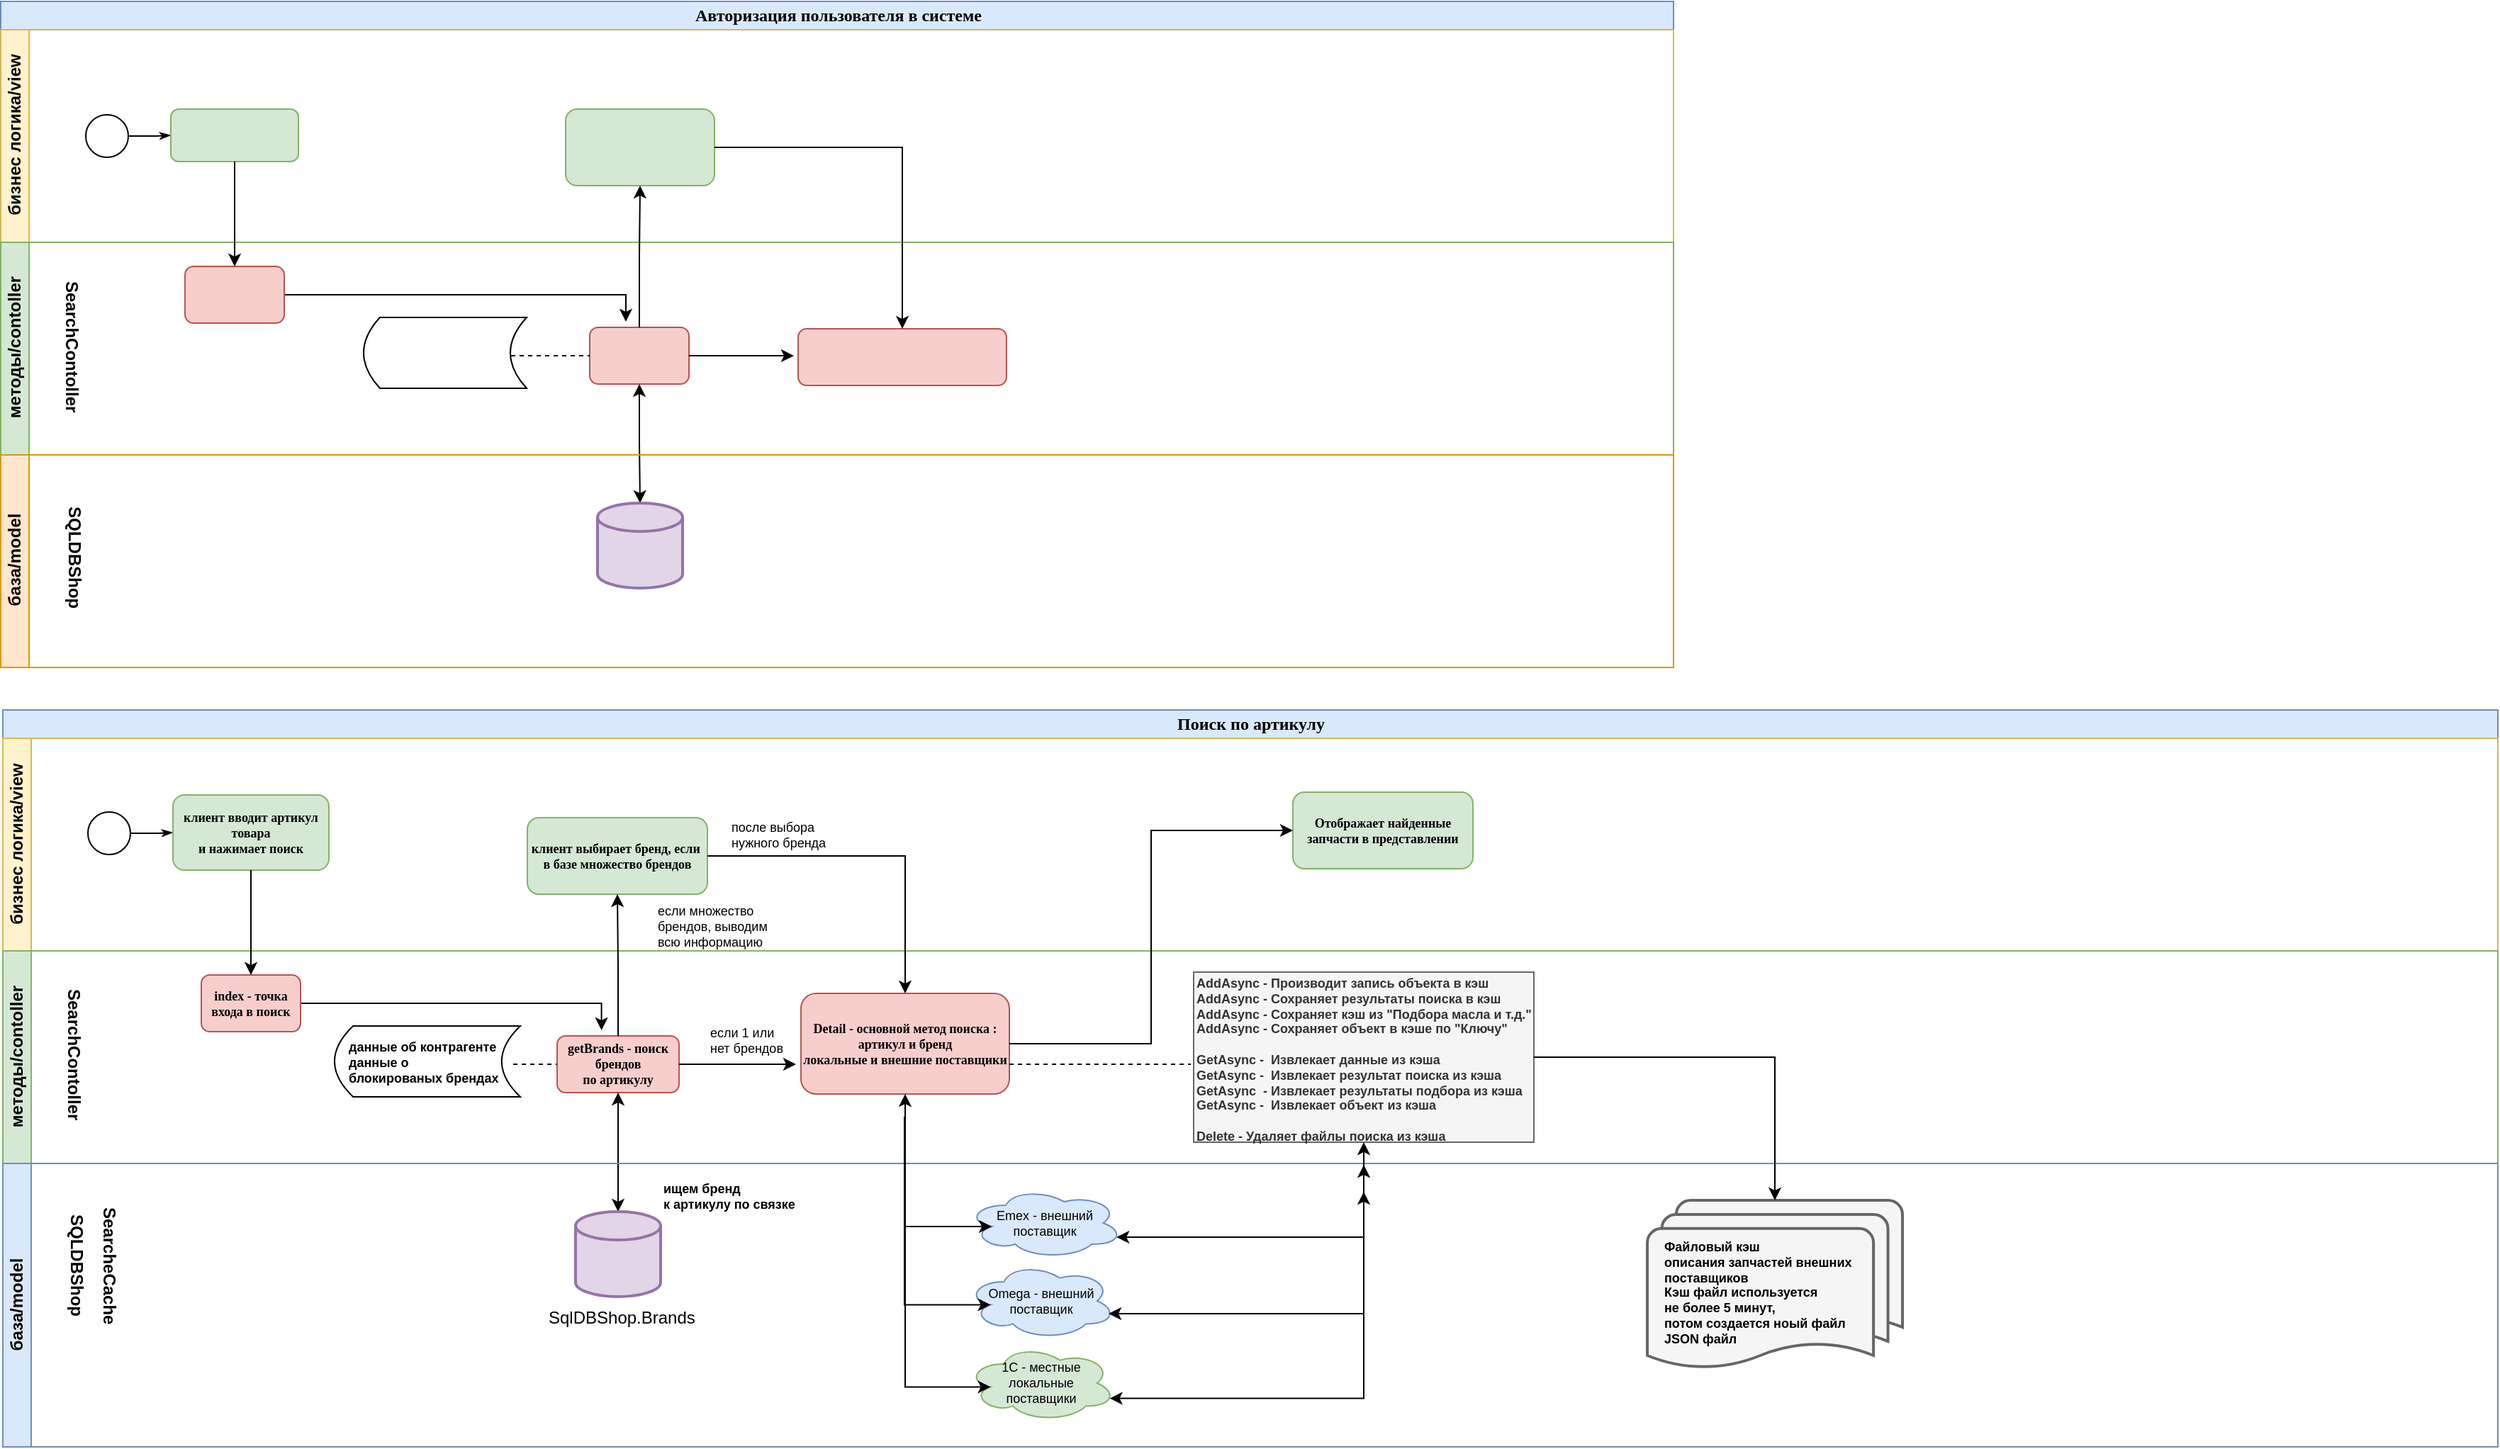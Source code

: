 <mxfile version="11.0.7" type="github"><diagram name="Page-1" id="c7488fd3-1785-93aa-aadb-54a6760d102a"><mxGraphModel dx="1422" dy="3135" grid="1" gridSize="10" guides="1" tooltips="1" connect="1" arrows="1" fold="1" page="1" pageScale="1" pageWidth="3300" pageHeight="2339" background="#ffffff" math="0" shadow="0"><root><mxCell id="0"/><mxCell id="1" parent="0"/><mxCell id="2b4e8129b02d487f-1" value="Поиск по артикулу" style="swimlane;html=1;childLayout=stackLayout;horizontal=1;startSize=20;horizontalStack=0;rounded=0;shadow=0;labelBackgroundColor=none;strokeColor=#6c8ebf;strokeWidth=1;fillColor=#dae8fc;fontFamily=Verdana;fontSize=12;align=center;" parent="1" vertex="1"><mxGeometry x="180" y="70" width="1760" height="520" as="geometry"/></mxCell><mxCell id="2b4e8129b02d487f-2" value="бизнес логика/view" style="swimlane;html=1;startSize=20;horizontal=0;fillColor=#fff2cc;strokeColor=#d6b656;fontFamily=Helvetica;" parent="2b4e8129b02d487f-1" vertex="1"><mxGeometry y="20" width="1760" height="150" as="geometry"/></mxCell><mxCell id="2b4e8129b02d487f-18" style="edgeStyle=orthogonalEdgeStyle;rounded=0;html=1;labelBackgroundColor=none;startArrow=none;startFill=0;startSize=5;endArrow=classicThin;endFill=1;endSize=5;jettySize=auto;orthogonalLoop=1;strokeColor=#000000;strokeWidth=1;fontFamily=Verdana;fontSize=8;fontColor=#000000;" parent="2b4e8129b02d487f-2" source="2b4e8129b02d487f-5" target="2b4e8129b02d487f-6" edge="1"><mxGeometry relative="1" as="geometry"/></mxCell><mxCell id="2b4e8129b02d487f-5" value="" style="ellipse;whiteSpace=wrap;html=1;rounded=0;shadow=0;labelBackgroundColor=none;strokeColor=#000000;strokeWidth=1;fillColor=#ffffff;fontFamily=Verdana;fontSize=8;fontColor=#000000;align=center;" parent="2b4e8129b02d487f-2" vertex="1"><mxGeometry x="60" y="52" width="30" height="30" as="geometry"/></mxCell><mxCell id="2b4e8129b02d487f-6" value="клиент вводит артикул товара&lt;br&gt;и нажимает поиск" style="rounded=1;whiteSpace=wrap;html=1;shadow=0;labelBackgroundColor=none;strokeColor=#82b366;strokeWidth=1;fillColor=#d5e8d4;fontFamily=Verdana;fontSize=9;align=center;fontStyle=1" parent="2b4e8129b02d487f-2" vertex="1"><mxGeometry x="120" y="40" width="110" height="53" as="geometry"/></mxCell><mxCell id="2b4e8129b02d487f-9" value="клиент выбирает бренд, если&amp;nbsp; в базе множество брендов" style="rounded=1;whiteSpace=wrap;html=1;shadow=0;labelBackgroundColor=none;strokeColor=#82b366;strokeWidth=1;fillColor=#d5e8d4;fontFamily=Verdana;fontSize=9;align=center;fontStyle=1" parent="2b4e8129b02d487f-2" vertex="1"><mxGeometry x="370" y="56" width="127" height="54" as="geometry"/></mxCell><mxCell id="N5_DKZOjXNB27eDIZYsI-72" value="после выбора&amp;nbsp;&lt;br&gt;нужного бренда" style="text;html=1;resizable=0;points=[];autosize=1;align=left;verticalAlign=top;spacingTop=-4;fontSize=9;fontFamily=Helvetica;" vertex="1" parent="2b4e8129b02d487f-2"><mxGeometry x="511.5" y="55" width="80" height="20" as="geometry"/></mxCell><mxCell id="N5_DKZOjXNB27eDIZYsI-171" value="Отображает найденные запчасти в представлении" style="rounded=1;whiteSpace=wrap;html=1;shadow=0;labelBackgroundColor=none;strokeColor=#82b366;strokeWidth=1;fillColor=#d5e8d4;fontFamily=Verdana;fontSize=9;align=center;fontStyle=1" vertex="1" parent="2b4e8129b02d487f-2"><mxGeometry x="910" y="38" width="127" height="54" as="geometry"/></mxCell><mxCell id="N5_DKZOjXNB27eDIZYsI-1" value="методы/contoller" style="swimlane;html=1;startSize=20;horizontal=0;fillColor=#d5e8d4;strokeColor=#82b366;" vertex="1" parent="2b4e8129b02d487f-1"><mxGeometry y="170" width="1760" height="150" as="geometry"/></mxCell><mxCell id="N5_DKZOjXNB27eDIZYsI-85" value="" style="shape=dataStorage;whiteSpace=wrap;html=1;fontFamily=Helvetica;fontSize=9;" vertex="1" parent="N5_DKZOjXNB27eDIZYsI-1"><mxGeometry x="234" y="53" width="131" height="50" as="geometry"/></mxCell><mxCell id="N5_DKZOjXNB27eDIZYsI-81" value="данные об контрагенте&lt;br&gt;данные о &lt;br&gt;блокированых брендах" style="text;html=1;resizable=0;points=[];autosize=1;align=left;verticalAlign=top;spacingTop=-4;fontSize=9;fontFamily=Helvetica;fontStyle=1" vertex="1" parent="N5_DKZOjXNB27eDIZYsI-1"><mxGeometry x="241.5" y="60" width="110" height="30" as="geometry"/></mxCell><mxCell id="N5_DKZOjXNB27eDIZYsI-87" style="edgeStyle=orthogonalEdgeStyle;rounded=0;orthogonalLoop=1;jettySize=auto;html=1;entryX=0.364;entryY=-0.1;entryDx=0;entryDy=0;entryPerimeter=0;startArrow=none;startFill=0;fontFamily=Helvetica;fontSize=9;" edge="1" parent="N5_DKZOjXNB27eDIZYsI-1" source="2b4e8129b02d487f-12" target="N5_DKZOjXNB27eDIZYsI-50"><mxGeometry relative="1" as="geometry"/></mxCell><mxCell id="2b4e8129b02d487f-12" value="index - точка входа в поиск" style="rounded=1;whiteSpace=wrap;html=1;shadow=0;labelBackgroundColor=none;strokeColor=#b85450;strokeWidth=1;fillColor=#f8cecc;fontFamily=Verdana;fontSize=9;align=center;fontStyle=1" parent="N5_DKZOjXNB27eDIZYsI-1" vertex="1"><mxGeometry x="140" y="17" width="70" height="40" as="geometry"/></mxCell><mxCell id="N5_DKZOjXNB27eDIZYsI-49" value="SearchContoller" style="text;html=1;resizable=0;points=[];autosize=1;align=left;verticalAlign=top;spacingTop=-4;fontSize=12;fontFamily=Helvetica;rotation=90;fontStyle=1" vertex="1" parent="N5_DKZOjXNB27eDIZYsI-1"><mxGeometry y="65" width="100" height="20" as="geometry"/></mxCell><mxCell id="N5_DKZOjXNB27eDIZYsI-50" value="getBrands - поиск брендов&lt;br style=&quot;font-size: 9px&quot;&gt;по артикулу" style="rounded=1;whiteSpace=wrap;html=1;shadow=0;labelBackgroundColor=none;strokeColor=#b85450;strokeWidth=1;fillColor=#f8cecc;fontFamily=Verdana;fontSize=9;align=center;fontStyle=1" vertex="1" parent="N5_DKZOjXNB27eDIZYsI-1"><mxGeometry x="391" y="60" width="86" height="40" as="geometry"/></mxCell><mxCell id="N5_DKZOjXNB27eDIZYsI-68" value="если 1 или &lt;br&gt;нет брендов" style="text;html=1;resizable=0;points=[];autosize=1;align=left;verticalAlign=top;spacingTop=-4;fontSize=9;fontFamily=Helvetica;" vertex="1" parent="N5_DKZOjXNB27eDIZYsI-1"><mxGeometry x="496.5" y="50" width="70" height="20" as="geometry"/></mxCell><mxCell id="N5_DKZOjXNB27eDIZYsI-69" value="Detail - основной метод поиска : артикул и бренд&lt;br&gt;локальные и внешние поставщики" style="rounded=1;whiteSpace=wrap;html=1;shadow=0;labelBackgroundColor=none;strokeColor=#b85450;strokeWidth=1;fillColor=#f8cecc;fontFamily=Verdana;fontSize=9;align=center;fontStyle=1" vertex="1" parent="N5_DKZOjXNB27eDIZYsI-1"><mxGeometry x="563" y="30" width="147" height="71" as="geometry"/></mxCell><mxCell id="N5_DKZOjXNB27eDIZYsI-89" value="" style="endArrow=none;dashed=1;html=1;fontFamily=Helvetica;fontSize=9;entryX=0;entryY=0.5;entryDx=0;entryDy=0;" edge="1" parent="N5_DKZOjXNB27eDIZYsI-1" target="N5_DKZOjXNB27eDIZYsI-50"><mxGeometry width="50" height="50" relative="1" as="geometry"><mxPoint x="360" y="80" as="sourcePoint"/><mxPoint x="50" y="320" as="targetPoint"/></mxGeometry></mxCell><mxCell id="N5_DKZOjXNB27eDIZYsI-156" value="AddAsync -&amp;nbsp;Производит запись объекта в кэш&lt;br&gt;AddAsync -&amp;nbsp;Сохраняет результаты поиска в кэш&lt;br&gt;AddAsync -&amp;nbsp;Сохраняет кэш из &quot;Подбора масла и т.д.&quot;&lt;br&gt;AddAsync -&amp;nbsp;Сохраняет объект в кэше по &quot;Ключу&quot;&lt;br&gt;&lt;br&gt;GetAsync -&amp;nbsp; Извлекает данные из кэша&lt;br&gt;GetAsync -&amp;nbsp; Извлекает результат поиска из кэша&lt;br&gt;GetAsync&amp;nbsp; - Извлекает результаты подбора из кэша&lt;br&gt;GetAsync -&amp;nbsp; Извлекает объект из кэша&lt;br&gt;&lt;br&gt;Delete -&amp;nbsp;Удаляет файлы поиска из кэша" style="text;html=1;resizable=0;points=[];autosize=1;align=left;verticalAlign=top;spacingTop=-4;fontSize=9;fontFamily=Helvetica;fontStyle=1;fillColor=#f5f5f5;strokeColor=#666666;fontColor=#333333;" vertex="1" parent="N5_DKZOjXNB27eDIZYsI-1"><mxGeometry x="840" y="15" width="240" height="120" as="geometry"/></mxCell><mxCell id="N5_DKZOjXNB27eDIZYsI-66" style="edgeStyle=orthogonalEdgeStyle;rounded=0;orthogonalLoop=1;jettySize=auto;html=1;fontFamily=Helvetica;fontSize=12;entryX=0.5;entryY=1;entryDx=0;entryDy=0;" edge="1" parent="2b4e8129b02d487f-1" source="N5_DKZOjXNB27eDIZYsI-50" target="2b4e8129b02d487f-9"><mxGeometry relative="1" as="geometry"><mxPoint x="444.5" y="120" as="targetPoint"/></mxGeometry></mxCell><mxCell id="N5_DKZOjXNB27eDIZYsI-67" style="edgeStyle=orthogonalEdgeStyle;rounded=0;orthogonalLoop=1;jettySize=auto;html=1;entryX=0.5;entryY=0;entryDx=0;entryDy=0;entryPerimeter=0;fontFamily=Helvetica;fontSize=12;startArrow=classic;startFill=1;" edge="1" parent="2b4e8129b02d487f-1" source="N5_DKZOjXNB27eDIZYsI-50" target="N5_DKZOjXNB27eDIZYsI-60"><mxGeometry relative="1" as="geometry"/></mxCell><mxCell id="N5_DKZOjXNB27eDIZYsI-71" style="edgeStyle=orthogonalEdgeStyle;rounded=0;orthogonalLoop=1;jettySize=auto;html=1;entryX=0.5;entryY=0;entryDx=0;entryDy=0;startArrow=none;startFill=0;fontFamily=Helvetica;fontSize=9;" edge="1" parent="2b4e8129b02d487f-1" source="2b4e8129b02d487f-9" target="N5_DKZOjXNB27eDIZYsI-69"><mxGeometry relative="1" as="geometry"/></mxCell><mxCell id="2b4e8129b02d487f-3" value="база/model" style="swimlane;html=1;startSize=20;horizontal=0;fillColor=#dae8fc;strokeColor=#6c8ebf;" parent="2b4e8129b02d487f-1" vertex="1"><mxGeometry y="320" width="1760" height="200" as="geometry"/></mxCell><mxCell id="N5_DKZOjXNB27eDIZYsI-60" value="" style="strokeWidth=2;html=1;shape=mxgraph.flowchart.database;whiteSpace=wrap;fontFamily=Helvetica;fontSize=12;fillColor=#e1d5e7;strokeColor=#9673a6;" vertex="1" parent="2b4e8129b02d487f-3"><mxGeometry x="404" y="34" width="60" height="60" as="geometry"/></mxCell><mxCell id="N5_DKZOjXNB27eDIZYsI-62" value="SqlDBShop.Brands" style="text;html=1;resizable=0;points=[];autosize=1;align=left;verticalAlign=top;spacingTop=-4;fontSize=12;fontFamily=Helvetica;" vertex="1" parent="2b4e8129b02d487f-3"><mxGeometry x="383" y="99" width="120" height="20" as="geometry"/></mxCell><mxCell id="N5_DKZOjXNB27eDIZYsI-74" value="SQLDBShop" style="text;html=1;resizable=0;points=[];autosize=1;align=left;verticalAlign=top;spacingTop=-4;fontSize=12;fontFamily=Helvetica;rotation=90;fontStyle=1" vertex="1" parent="2b4e8129b02d487f-3"><mxGeometry x="12" y="64" width="80" height="20" as="geometry"/></mxCell><mxCell id="N5_DKZOjXNB27eDIZYsI-88" value="ищем бренд &lt;br&gt;к артикулу по связке&lt;br&gt;" style="text;html=1;resizable=0;points=[];autosize=1;align=left;verticalAlign=top;spacingTop=-4;fontSize=9;fontFamily=Helvetica;fontStyle=1" vertex="1" parent="2b4e8129b02d487f-3"><mxGeometry x="464" y="10" width="100" height="20" as="geometry"/></mxCell><mxCell id="N5_DKZOjXNB27eDIZYsI-150" value="" style="strokeWidth=2;html=1;shape=mxgraph.flowchart.multi-document;whiteSpace=wrap;fontFamily=Helvetica;fontSize=9;fillColor=#f5f5f5;strokeColor=#666666;fontColor=#333333;" vertex="1" parent="2b4e8129b02d487f-3"><mxGeometry x="1160" y="26" width="180" height="120" as="geometry"/></mxCell><mxCell id="N5_DKZOjXNB27eDIZYsI-151" value="Файловый кэш&lt;br&gt;описания запчастей внешних &lt;br&gt;поставщиков&lt;br&gt;Кэш файл используется&lt;br&gt;не более 5 минут,&lt;br&gt;потом создается ноый файл&lt;br&gt;JSON файл" style="text;html=1;resizable=0;points=[];autosize=1;align=left;verticalAlign=top;spacingTop=-4;fontSize=9;fontFamily=Helvetica;fontStyle=1;" vertex="1" parent="2b4e8129b02d487f-3"><mxGeometry x="1170" y="51" width="140" height="80" as="geometry"/></mxCell><mxCell id="N5_DKZOjXNB27eDIZYsI-153" value="SearcheCache" style="text;html=1;resizable=0;points=[];autosize=1;align=left;verticalAlign=top;spacingTop=-4;fontSize=12;fontFamily=Helvetica;rotation=90;fontStyle=1" vertex="1" parent="2b4e8129b02d487f-3"><mxGeometry x="30" y="64" width="90" height="20" as="geometry"/></mxCell><mxCell id="N5_DKZOjXNB27eDIZYsI-159" value="Emex - внешний поставщик" style="ellipse;shape=cloud;whiteSpace=wrap;html=1;fontFamily=Helvetica;fontSize=9;fillColor=#dae8fc;strokeColor=#6c8ebf;" vertex="1" parent="2b4e8129b02d487f-3"><mxGeometry x="680" y="17" width="110" height="50" as="geometry"/></mxCell><mxCell id="N5_DKZOjXNB27eDIZYsI-160" value="Omega - внешний поставщик" style="ellipse;shape=cloud;whiteSpace=wrap;html=1;fontFamily=Helvetica;fontSize=9;fillColor=#dae8fc;strokeColor=#6c8ebf;" vertex="1" parent="2b4e8129b02d487f-3"><mxGeometry x="680" y="70" width="105" height="54" as="geometry"/></mxCell><mxCell id="N5_DKZOjXNB27eDIZYsI-163" value="1С - местные локальные &lt;br&gt;поставщики" style="ellipse;shape=cloud;whiteSpace=wrap;html=1;fontFamily=Helvetica;fontSize=9;fillColor=#d5e8d4;strokeColor=#82b366;" vertex="1" parent="2b4e8129b02d487f-3"><mxGeometry x="680" y="128" width="105" height="54" as="geometry"/></mxCell><mxCell id="N5_DKZOjXNB27eDIZYsI-48" style="edgeStyle=orthogonalEdgeStyle;rounded=0;orthogonalLoop=1;jettySize=auto;html=1;entryX=0.5;entryY=0;entryDx=0;entryDy=0;fontFamily=Helvetica;fontSize=12;" edge="1" parent="2b4e8129b02d487f-1" source="2b4e8129b02d487f-6" target="2b4e8129b02d487f-12"><mxGeometry relative="1" as="geometry"/></mxCell><mxCell id="N5_DKZOjXNB27eDIZYsI-157" style="edgeStyle=orthogonalEdgeStyle;rounded=0;orthogonalLoop=1;jettySize=auto;html=1;startArrow=none;startFill=0;fontFamily=Helvetica;fontSize=9;entryX=0.5;entryY=0;entryDx=0;entryDy=0;entryPerimeter=0;" edge="1" parent="2b4e8129b02d487f-1" source="N5_DKZOjXNB27eDIZYsI-156" target="N5_DKZOjXNB27eDIZYsI-150"><mxGeometry relative="1" as="geometry"><mxPoint x="1230" y="320" as="targetPoint"/></mxGeometry></mxCell><mxCell id="N5_DKZOjXNB27eDIZYsI-164" style="edgeStyle=orthogonalEdgeStyle;rounded=0;orthogonalLoop=1;jettySize=auto;html=1;entryX=0.16;entryY=0.55;entryDx=0;entryDy=0;entryPerimeter=0;startArrow=none;startFill=0;fontFamily=Helvetica;fontSize=9;" edge="1" parent="2b4e8129b02d487f-1" target="N5_DKZOjXNB27eDIZYsI-159"><mxGeometry relative="1" as="geometry"><mxPoint x="636" y="287" as="sourcePoint"/><Array as="points"><mxPoint x="636" y="365"/></Array></mxGeometry></mxCell><mxCell id="N5_DKZOjXNB27eDIZYsI-165" style="edgeStyle=orthogonalEdgeStyle;rounded=0;orthogonalLoop=1;jettySize=auto;html=1;entryX=0.16;entryY=0.55;entryDx=0;entryDy=0;entryPerimeter=0;startArrow=none;startFill=0;fontFamily=Helvetica;fontSize=9;" edge="1" parent="2b4e8129b02d487f-1" target="N5_DKZOjXNB27eDIZYsI-160"><mxGeometry relative="1" as="geometry"><mxPoint x="636" y="287" as="sourcePoint"/><Array as="points"><mxPoint x="636" y="420"/></Array></mxGeometry></mxCell><mxCell id="N5_DKZOjXNB27eDIZYsI-166" style="edgeStyle=orthogonalEdgeStyle;rounded=0;orthogonalLoop=1;jettySize=auto;html=1;entryX=0.16;entryY=0.55;entryDx=0;entryDy=0;entryPerimeter=0;startArrow=classic;startFill=1;fontFamily=Helvetica;fontSize=9;exitX=0.5;exitY=1;exitDx=0;exitDy=0;" edge="1" parent="2b4e8129b02d487f-1" source="N5_DKZOjXNB27eDIZYsI-69" target="N5_DKZOjXNB27eDIZYsI-163"><mxGeometry relative="1" as="geometry"><mxPoint x="636" y="287" as="sourcePoint"/><Array as="points"><mxPoint x="636" y="271"/><mxPoint x="636" y="478"/></Array></mxGeometry></mxCell><mxCell id="N5_DKZOjXNB27eDIZYsI-167" style="edgeStyle=orthogonalEdgeStyle;rounded=0;orthogonalLoop=1;jettySize=auto;html=1;entryX=0.96;entryY=0.7;entryDx=0;entryDy=0;entryPerimeter=0;startArrow=classic;startFill=1;fontFamily=Helvetica;fontSize=9;" edge="1" parent="2b4e8129b02d487f-1" target="N5_DKZOjXNB27eDIZYsI-159"><mxGeometry relative="1" as="geometry"><mxPoint x="960" y="321" as="sourcePoint"/><Array as="points"><mxPoint x="960" y="372"/></Array></mxGeometry></mxCell><mxCell id="N5_DKZOjXNB27eDIZYsI-168" style="edgeStyle=orthogonalEdgeStyle;rounded=0;orthogonalLoop=1;jettySize=auto;html=1;startArrow=classic;startFill=1;fontFamily=Helvetica;fontSize=9;" edge="1" parent="2b4e8129b02d487f-1" source="N5_DKZOjXNB27eDIZYsI-156"><mxGeometry relative="1" as="geometry"><mxPoint x="960" y="321" as="sourcePoint"/><mxPoint x="780" y="426" as="targetPoint"/><Array as="points"><mxPoint x="960" y="426"/></Array></mxGeometry></mxCell><mxCell id="N5_DKZOjXNB27eDIZYsI-169" style="edgeStyle=orthogonalEdgeStyle;rounded=0;orthogonalLoop=1;jettySize=auto;html=1;entryX=0.96;entryY=0.7;entryDx=0;entryDy=0;entryPerimeter=0;startArrow=classic;startFill=1;fontFamily=Helvetica;fontSize=9;" edge="1" parent="2b4e8129b02d487f-1" target="N5_DKZOjXNB27eDIZYsI-163"><mxGeometry relative="1" as="geometry"><mxPoint x="960" y="340" as="sourcePoint"/><Array as="points"><mxPoint x="960" y="486"/></Array></mxGeometry></mxCell><mxCell id="N5_DKZOjXNB27eDIZYsI-172" style="edgeStyle=orthogonalEdgeStyle;rounded=0;orthogonalLoop=1;jettySize=auto;html=1;entryX=0;entryY=0.5;entryDx=0;entryDy=0;startArrow=none;startFill=0;fontFamily=Helvetica;fontSize=9;" edge="1" parent="2b4e8129b02d487f-1" source="N5_DKZOjXNB27eDIZYsI-69" target="N5_DKZOjXNB27eDIZYsI-171"><mxGeometry relative="1" as="geometry"/></mxCell><mxCell id="N5_DKZOjXNB27eDIZYsI-70" style="edgeStyle=orthogonalEdgeStyle;rounded=0;orthogonalLoop=1;jettySize=auto;html=1;startArrow=none;startFill=0;fontFamily=Helvetica;fontSize=9;" edge="1" parent="1" source="N5_DKZOjXNB27eDIZYsI-50"><mxGeometry relative="1" as="geometry"><mxPoint x="739.5" y="320" as="targetPoint"/></mxGeometry></mxCell><mxCell id="N5_DKZOjXNB27eDIZYsI-90" value="если множество&lt;br&gt;брендов, выводим&amp;nbsp;&lt;br&gt;всю информацию" style="text;html=1;resizable=0;points=[];autosize=1;align=left;verticalAlign=top;spacingTop=-4;fontSize=9;fontFamily=Helvetica;fontStyle=0" vertex="1" parent="1"><mxGeometry x="640" y="204" width="100" height="30" as="geometry"/></mxCell><mxCell id="N5_DKZOjXNB27eDIZYsI-121" value="Авторизация пользователя в системе" style="swimlane;html=1;childLayout=stackLayout;horizontal=1;startSize=20;horizontalStack=0;rounded=0;shadow=0;labelBackgroundColor=none;strokeColor=#6c8ebf;strokeWidth=1;fillColor=#dae8fc;fontFamily=Verdana;fontSize=12;align=center;" vertex="1" parent="1"><mxGeometry x="178.5" y="-430" width="1180" height="470" as="geometry"/></mxCell><mxCell id="N5_DKZOjXNB27eDIZYsI-122" value="бизнес логика/view" style="swimlane;html=1;startSize=20;horizontal=0;fillColor=#fff2cc;strokeColor=#d6b656;fontFamily=Helvetica;" vertex="1" parent="N5_DKZOjXNB27eDIZYsI-121"><mxGeometry y="20" width="1180" height="150" as="geometry"/></mxCell><mxCell id="N5_DKZOjXNB27eDIZYsI-123" style="edgeStyle=orthogonalEdgeStyle;rounded=0;html=1;labelBackgroundColor=none;startArrow=none;startFill=0;startSize=5;endArrow=classicThin;endFill=1;endSize=5;jettySize=auto;orthogonalLoop=1;strokeColor=#000000;strokeWidth=1;fontFamily=Verdana;fontSize=8;fontColor=#000000;" edge="1" parent="N5_DKZOjXNB27eDIZYsI-122" source="N5_DKZOjXNB27eDIZYsI-124" target="N5_DKZOjXNB27eDIZYsI-125"><mxGeometry relative="1" as="geometry"/></mxCell><mxCell id="N5_DKZOjXNB27eDIZYsI-124" value="" style="ellipse;whiteSpace=wrap;html=1;rounded=0;shadow=0;labelBackgroundColor=none;strokeColor=#000000;strokeWidth=1;fillColor=#ffffff;fontFamily=Verdana;fontSize=8;fontColor=#000000;align=center;" vertex="1" parent="N5_DKZOjXNB27eDIZYsI-122"><mxGeometry x="60" y="60" width="30" height="30" as="geometry"/></mxCell><mxCell id="N5_DKZOjXNB27eDIZYsI-125" value="" style="rounded=1;whiteSpace=wrap;html=1;shadow=0;labelBackgroundColor=none;strokeColor=#82b366;strokeWidth=1;fillColor=#d5e8d4;fontFamily=Verdana;fontSize=9;align=center;fontStyle=1" vertex="1" parent="N5_DKZOjXNB27eDIZYsI-122"><mxGeometry x="120" y="56" width="90" height="37" as="geometry"/></mxCell><mxCell id="N5_DKZOjXNB27eDIZYsI-126" value="" style="rounded=1;whiteSpace=wrap;html=1;shadow=0;labelBackgroundColor=none;strokeColor=#82b366;strokeWidth=1;fillColor=#d5e8d4;fontFamily=Verdana;fontSize=9;align=center;fontStyle=1" vertex="1" parent="N5_DKZOjXNB27eDIZYsI-122"><mxGeometry x="398.5" y="56" width="105" height="54" as="geometry"/></mxCell><mxCell id="N5_DKZOjXNB27eDIZYsI-128" value="методы/contoller" style="swimlane;html=1;startSize=20;horizontal=0;fillColor=#d5e8d4;strokeColor=#82b366;" vertex="1" parent="N5_DKZOjXNB27eDIZYsI-121"><mxGeometry y="170" width="1180" height="150" as="geometry"/></mxCell><mxCell id="N5_DKZOjXNB27eDIZYsI-129" value="" style="shape=dataStorage;whiteSpace=wrap;html=1;fontFamily=Helvetica;fontSize=9;" vertex="1" parent="N5_DKZOjXNB27eDIZYsI-128"><mxGeometry x="256" y="53" width="115" height="50" as="geometry"/></mxCell><mxCell id="N5_DKZOjXNB27eDIZYsI-131" style="edgeStyle=orthogonalEdgeStyle;rounded=0;orthogonalLoop=1;jettySize=auto;html=1;entryX=0.364;entryY=-0.1;entryDx=0;entryDy=0;entryPerimeter=0;startArrow=none;startFill=0;fontFamily=Helvetica;fontSize=9;" edge="1" parent="N5_DKZOjXNB27eDIZYsI-128" source="N5_DKZOjXNB27eDIZYsI-132" target="N5_DKZOjXNB27eDIZYsI-134"><mxGeometry relative="1" as="geometry"/></mxCell><mxCell id="N5_DKZOjXNB27eDIZYsI-132" value="" style="rounded=1;whiteSpace=wrap;html=1;shadow=0;labelBackgroundColor=none;strokeColor=#b85450;strokeWidth=1;fillColor=#f8cecc;fontFamily=Verdana;fontSize=9;align=center;fontStyle=1" vertex="1" parent="N5_DKZOjXNB27eDIZYsI-128"><mxGeometry x="130" y="17" width="70" height="40" as="geometry"/></mxCell><mxCell id="N5_DKZOjXNB27eDIZYsI-133" value="SearchContoller" style="text;html=1;resizable=0;points=[];autosize=1;align=left;verticalAlign=top;spacingTop=-4;fontSize=12;fontFamily=Helvetica;rotation=90;fontStyle=1" vertex="1" parent="N5_DKZOjXNB27eDIZYsI-128"><mxGeometry y="65" width="100" height="20" as="geometry"/></mxCell><mxCell id="N5_DKZOjXNB27eDIZYsI-134" value="" style="rounded=1;whiteSpace=wrap;html=1;shadow=0;labelBackgroundColor=none;strokeColor=#b85450;strokeWidth=1;fillColor=#f8cecc;fontFamily=Verdana;fontSize=9;align=center;fontStyle=1" vertex="1" parent="N5_DKZOjXNB27eDIZYsI-128"><mxGeometry x="415.5" y="60" width="70" height="40" as="geometry"/></mxCell><mxCell id="N5_DKZOjXNB27eDIZYsI-136" value="" style="rounded=1;whiteSpace=wrap;html=1;shadow=0;labelBackgroundColor=none;strokeColor=#b85450;strokeWidth=1;fillColor=#f8cecc;fontFamily=Verdana;fontSize=9;align=center;fontStyle=1" vertex="1" parent="N5_DKZOjXNB27eDIZYsI-128"><mxGeometry x="562.5" y="61" width="147" height="40" as="geometry"/></mxCell><mxCell id="N5_DKZOjXNB27eDIZYsI-137" value="" style="endArrow=none;dashed=1;html=1;fontFamily=Helvetica;fontSize=9;entryX=0;entryY=0.5;entryDx=0;entryDy=0;" edge="1" parent="N5_DKZOjXNB27eDIZYsI-128" target="N5_DKZOjXNB27eDIZYsI-134"><mxGeometry width="50" height="50" relative="1" as="geometry"><mxPoint x="360" y="80" as="sourcePoint"/><mxPoint x="50" y="320" as="targetPoint"/></mxGeometry></mxCell><mxCell id="N5_DKZOjXNB27eDIZYsI-138" style="edgeStyle=orthogonalEdgeStyle;rounded=0;orthogonalLoop=1;jettySize=auto;html=1;fontFamily=Helvetica;fontSize=12;entryX=0.5;entryY=1;entryDx=0;entryDy=0;" edge="1" parent="N5_DKZOjXNB27eDIZYsI-121" source="N5_DKZOjXNB27eDIZYsI-134" target="N5_DKZOjXNB27eDIZYsI-126"><mxGeometry relative="1" as="geometry"><mxPoint x="444.5" y="120" as="targetPoint"/></mxGeometry></mxCell><mxCell id="N5_DKZOjXNB27eDIZYsI-139" style="edgeStyle=orthogonalEdgeStyle;rounded=0;orthogonalLoop=1;jettySize=auto;html=1;entryX=0.5;entryY=0;entryDx=0;entryDy=0;entryPerimeter=0;fontFamily=Helvetica;fontSize=12;startArrow=classic;startFill=1;" edge="1" parent="N5_DKZOjXNB27eDIZYsI-121" source="N5_DKZOjXNB27eDIZYsI-134" target="N5_DKZOjXNB27eDIZYsI-142"><mxGeometry relative="1" as="geometry"/></mxCell><mxCell id="N5_DKZOjXNB27eDIZYsI-140" style="edgeStyle=orthogonalEdgeStyle;rounded=0;orthogonalLoop=1;jettySize=auto;html=1;entryX=0.5;entryY=0;entryDx=0;entryDy=0;startArrow=none;startFill=0;fontFamily=Helvetica;fontSize=9;" edge="1" parent="N5_DKZOjXNB27eDIZYsI-121" source="N5_DKZOjXNB27eDIZYsI-126" target="N5_DKZOjXNB27eDIZYsI-136"><mxGeometry relative="1" as="geometry"/></mxCell><mxCell id="N5_DKZOjXNB27eDIZYsI-141" value="база/model" style="swimlane;html=1;startSize=20;horizontal=0;fillColor=#ffe6cc;strokeColor=#d79b00;" vertex="1" parent="N5_DKZOjXNB27eDIZYsI-121"><mxGeometry y="320" width="1180" height="150" as="geometry"/></mxCell><mxCell id="N5_DKZOjXNB27eDIZYsI-142" value="" style="strokeWidth=2;html=1;shape=mxgraph.flowchart.database;whiteSpace=wrap;fontFamily=Helvetica;fontSize=12;fillColor=#e1d5e7;strokeColor=#9673a6;" vertex="1" parent="N5_DKZOjXNB27eDIZYsI-141"><mxGeometry x="421" y="34" width="60" height="60" as="geometry"/></mxCell><mxCell id="N5_DKZOjXNB27eDIZYsI-144" value="SQLDBShop" style="text;html=1;resizable=0;points=[];autosize=1;align=left;verticalAlign=top;spacingTop=-4;fontSize=12;fontFamily=Helvetica;rotation=90;fontStyle=1" vertex="1" parent="N5_DKZOjXNB27eDIZYsI-141"><mxGeometry x="12" y="64" width="80" height="20" as="geometry"/></mxCell><mxCell id="N5_DKZOjXNB27eDIZYsI-146" style="edgeStyle=orthogonalEdgeStyle;rounded=0;orthogonalLoop=1;jettySize=auto;html=1;entryX=0.5;entryY=0;entryDx=0;entryDy=0;fontFamily=Helvetica;fontSize=12;" edge="1" parent="N5_DKZOjXNB27eDIZYsI-121" source="N5_DKZOjXNB27eDIZYsI-125" target="N5_DKZOjXNB27eDIZYsI-132"><mxGeometry relative="1" as="geometry"/></mxCell><mxCell id="N5_DKZOjXNB27eDIZYsI-147" style="edgeStyle=orthogonalEdgeStyle;rounded=0;orthogonalLoop=1;jettySize=auto;html=1;startArrow=none;startFill=0;fontFamily=Helvetica;fontSize=9;" edge="1" parent="1" source="N5_DKZOjXNB27eDIZYsI-134"><mxGeometry relative="1" as="geometry"><mxPoint x="738" y="-180" as="targetPoint"/></mxGeometry></mxCell><mxCell id="N5_DKZOjXNB27eDIZYsI-158" value="" style="endArrow=none;dashed=1;html=1;fontFamily=Helvetica;fontSize=9;entryX=-0.008;entryY=0.542;entryDx=0;entryDy=0;entryPerimeter=0;" edge="1" parent="1" target="N5_DKZOjXNB27eDIZYsI-156"><mxGeometry width="50" height="50" relative="1" as="geometry"><mxPoint x="890" y="320" as="sourcePoint"/><mxPoint x="260" y="570" as="targetPoint"/></mxGeometry></mxCell></root></mxGraphModel></diagram></mxfile>